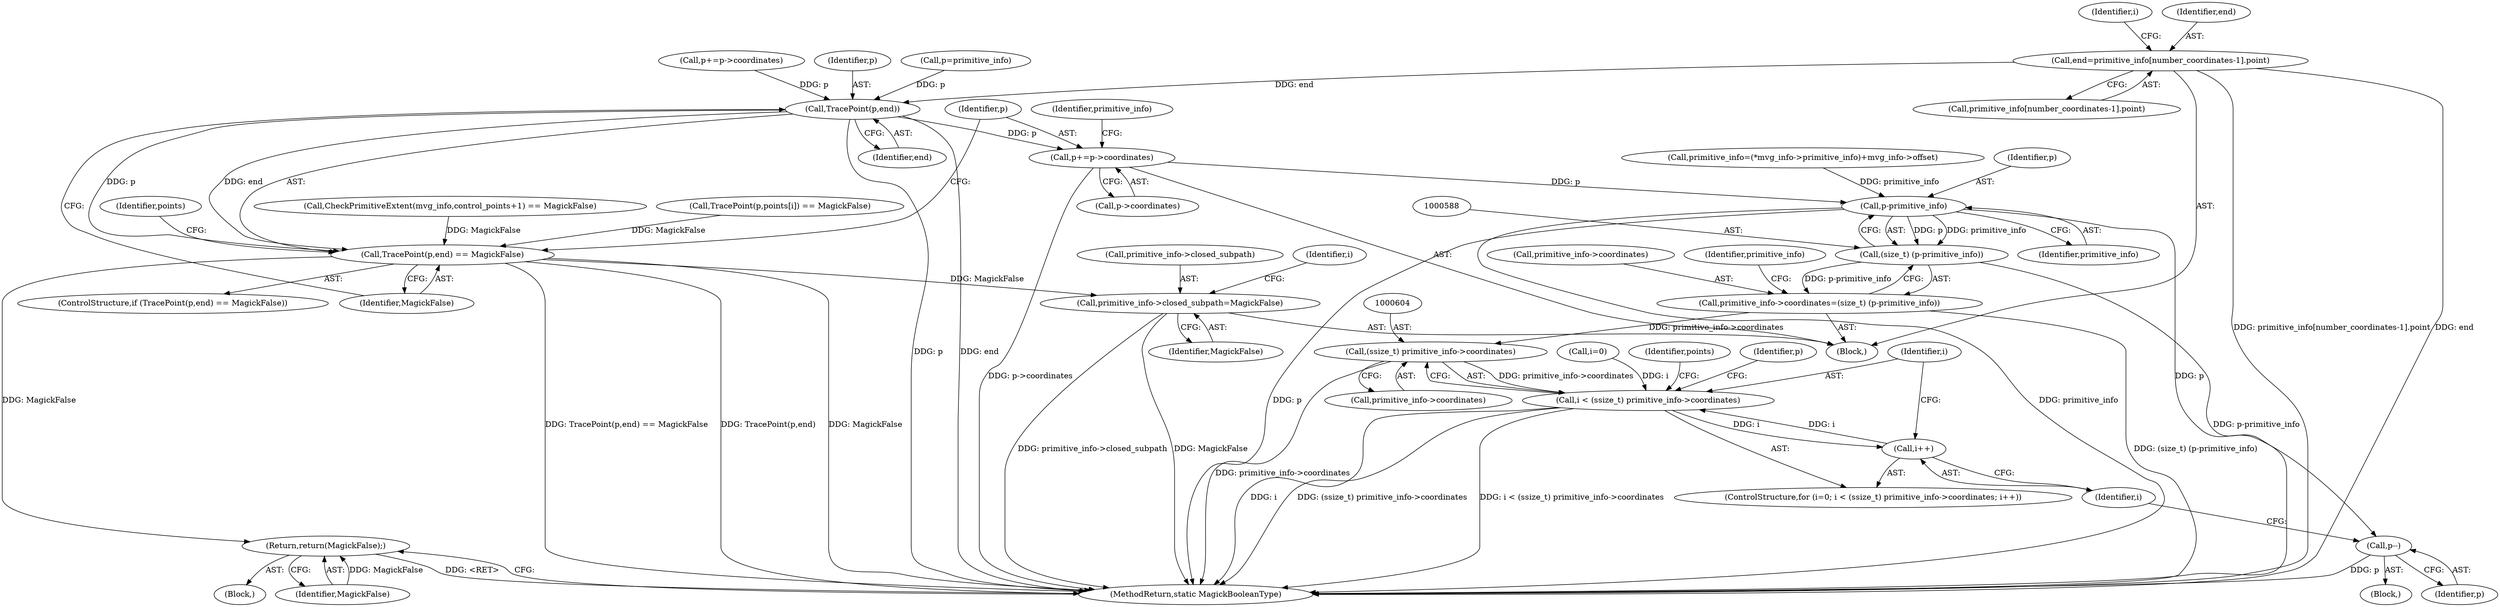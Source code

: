 digraph "0_ImageMagick_ecf7c6b288e11e7e7f75387c5e9e93e423b98397@array" {
"1000381" [label="(Call,end=primitive_info[number_coordinates-1].point)"];
"1000559" [label="(Call,TracePoint(p,end))"];
"1000558" [label="(Call,TracePoint(p,end) == MagickFalse)"];
"1000576" [label="(Return,return(MagickFalse);)"];
"1000592" [label="(Call,primitive_info->closed_subpath=MagickFalse)"];
"1000578" [label="(Call,p+=p->coordinates)"];
"1000589" [label="(Call,p-primitive_info)"];
"1000587" [label="(Call,(size_t) (p-primitive_info))"];
"1000583" [label="(Call,primitive_info->coordinates=(size_t) (p-primitive_info))"];
"1000603" [label="(Call,(ssize_t) primitive_info->coordinates)"];
"1000601" [label="(Call,i < (ssize_t) primitive_info->coordinates)"];
"1000608" [label="(Call,i++)"];
"1000618" [label="(Call,p--)"];
"1000598" [label="(Call,i=0)"];
"1000559" [label="(Call,TracePoint(p,end))"];
"1000514" [label="(Call,p=primitive_info)"];
"1000349" [label="(Call,CheckPrimitiveExtent(mvg_info,control_points+1) == MagickFalse)"];
"1000589" [label="(Call,p-primitive_info)"];
"1000618" [label="(Call,p--)"];
"1000605" [label="(Call,primitive_info->coordinates)"];
"1000558" [label="(Call,TracePoint(p,end) == MagickFalse)"];
"1000610" [label="(Block,)"];
"1000619" [label="(Identifier,p)"];
"1000552" [label="(Call,p+=p->coordinates)"];
"1000609" [label="(Identifier,i)"];
"1000530" [label="(Call,TracePoint(p,points[i]) == MagickFalse)"];
"1000585" [label="(Identifier,primitive_info)"];
"1000563" [label="(Block,)"];
"1000602" [label="(Identifier,i)"];
"1000591" [label="(Identifier,primitive_info)"];
"1000392" [label="(Identifier,i)"];
"1000597" [label="(ControlStructure,for (i=0; i < (ssize_t) primitive_info->coordinates; i++))"];
"1000382" [label="(Identifier,end)"];
"1000577" [label="(Identifier,MagickFalse)"];
"1000603" [label="(Call,(ssize_t) primitive_info->coordinates)"];
"1000371" [label="(Call,primitive_info=(*mvg_info->primitive_info)+mvg_info->offset)"];
"1000106" [label="(Block,)"];
"1000583" [label="(Call,primitive_info->coordinates=(size_t) (p-primitive_info))"];
"1000592" [label="(Call,primitive_info->closed_subpath=MagickFalse)"];
"1000590" [label="(Identifier,p)"];
"1000584" [label="(Call,primitive_info->coordinates)"];
"1000634" [label="(MethodReturn,static MagickBooleanType)"];
"1000560" [label="(Identifier,p)"];
"1000601" [label="(Call,i < (ssize_t) primitive_info->coordinates)"];
"1000561" [label="(Identifier,end)"];
"1000599" [label="(Identifier,i)"];
"1000608" [label="(Call,i++)"];
"1000576" [label="(Return,return(MagickFalse);)"];
"1000557" [label="(ControlStructure,if (TracePoint(p,end) == MagickFalse))"];
"1000580" [label="(Call,p->coordinates)"];
"1000578" [label="(Call,p+=p->coordinates)"];
"1000593" [label="(Call,primitive_info->closed_subpath)"];
"1000565" [label="(Identifier,points)"];
"1000594" [label="(Identifier,primitive_info)"];
"1000383" [label="(Call,primitive_info[number_coordinates-1].point)"];
"1000562" [label="(Identifier,MagickFalse)"];
"1000596" [label="(Identifier,MagickFalse)"];
"1000587" [label="(Call,(size_t) (p-primitive_info))"];
"1000621" [label="(Identifier,points)"];
"1000579" [label="(Identifier,p)"];
"1000381" [label="(Call,end=primitive_info[number_coordinates-1].point)"];
"1000613" [label="(Identifier,p)"];
"1000381" -> "1000106"  [label="AST: "];
"1000381" -> "1000383"  [label="CFG: "];
"1000382" -> "1000381"  [label="AST: "];
"1000383" -> "1000381"  [label="AST: "];
"1000392" -> "1000381"  [label="CFG: "];
"1000381" -> "1000634"  [label="DDG: primitive_info[number_coordinates-1].point"];
"1000381" -> "1000634"  [label="DDG: end"];
"1000381" -> "1000559"  [label="DDG: end"];
"1000559" -> "1000558"  [label="AST: "];
"1000559" -> "1000561"  [label="CFG: "];
"1000560" -> "1000559"  [label="AST: "];
"1000561" -> "1000559"  [label="AST: "];
"1000562" -> "1000559"  [label="CFG: "];
"1000559" -> "1000634"  [label="DDG: p"];
"1000559" -> "1000634"  [label="DDG: end"];
"1000559" -> "1000558"  [label="DDG: p"];
"1000559" -> "1000558"  [label="DDG: end"];
"1000552" -> "1000559"  [label="DDG: p"];
"1000514" -> "1000559"  [label="DDG: p"];
"1000559" -> "1000578"  [label="DDG: p"];
"1000558" -> "1000557"  [label="AST: "];
"1000558" -> "1000562"  [label="CFG: "];
"1000562" -> "1000558"  [label="AST: "];
"1000565" -> "1000558"  [label="CFG: "];
"1000579" -> "1000558"  [label="CFG: "];
"1000558" -> "1000634"  [label="DDG: MagickFalse"];
"1000558" -> "1000634"  [label="DDG: TracePoint(p,end) == MagickFalse"];
"1000558" -> "1000634"  [label="DDG: TracePoint(p,end)"];
"1000530" -> "1000558"  [label="DDG: MagickFalse"];
"1000349" -> "1000558"  [label="DDG: MagickFalse"];
"1000558" -> "1000576"  [label="DDG: MagickFalse"];
"1000558" -> "1000592"  [label="DDG: MagickFalse"];
"1000576" -> "1000563"  [label="AST: "];
"1000576" -> "1000577"  [label="CFG: "];
"1000577" -> "1000576"  [label="AST: "];
"1000634" -> "1000576"  [label="CFG: "];
"1000576" -> "1000634"  [label="DDG: <RET>"];
"1000577" -> "1000576"  [label="DDG: MagickFalse"];
"1000592" -> "1000106"  [label="AST: "];
"1000592" -> "1000596"  [label="CFG: "];
"1000593" -> "1000592"  [label="AST: "];
"1000596" -> "1000592"  [label="AST: "];
"1000599" -> "1000592"  [label="CFG: "];
"1000592" -> "1000634"  [label="DDG: MagickFalse"];
"1000592" -> "1000634"  [label="DDG: primitive_info->closed_subpath"];
"1000578" -> "1000106"  [label="AST: "];
"1000578" -> "1000580"  [label="CFG: "];
"1000579" -> "1000578"  [label="AST: "];
"1000580" -> "1000578"  [label="AST: "];
"1000585" -> "1000578"  [label="CFG: "];
"1000578" -> "1000634"  [label="DDG: p->coordinates"];
"1000578" -> "1000589"  [label="DDG: p"];
"1000589" -> "1000587"  [label="AST: "];
"1000589" -> "1000591"  [label="CFG: "];
"1000590" -> "1000589"  [label="AST: "];
"1000591" -> "1000589"  [label="AST: "];
"1000587" -> "1000589"  [label="CFG: "];
"1000589" -> "1000634"  [label="DDG: p"];
"1000589" -> "1000634"  [label="DDG: primitive_info"];
"1000589" -> "1000587"  [label="DDG: p"];
"1000589" -> "1000587"  [label="DDG: primitive_info"];
"1000371" -> "1000589"  [label="DDG: primitive_info"];
"1000589" -> "1000618"  [label="DDG: p"];
"1000587" -> "1000583"  [label="AST: "];
"1000588" -> "1000587"  [label="AST: "];
"1000583" -> "1000587"  [label="CFG: "];
"1000587" -> "1000634"  [label="DDG: p-primitive_info"];
"1000587" -> "1000583"  [label="DDG: p-primitive_info"];
"1000583" -> "1000106"  [label="AST: "];
"1000584" -> "1000583"  [label="AST: "];
"1000594" -> "1000583"  [label="CFG: "];
"1000583" -> "1000634"  [label="DDG: (size_t) (p-primitive_info)"];
"1000583" -> "1000603"  [label="DDG: primitive_info->coordinates"];
"1000603" -> "1000601"  [label="AST: "];
"1000603" -> "1000605"  [label="CFG: "];
"1000604" -> "1000603"  [label="AST: "];
"1000605" -> "1000603"  [label="AST: "];
"1000601" -> "1000603"  [label="CFG: "];
"1000603" -> "1000634"  [label="DDG: primitive_info->coordinates"];
"1000603" -> "1000601"  [label="DDG: primitive_info->coordinates"];
"1000601" -> "1000597"  [label="AST: "];
"1000602" -> "1000601"  [label="AST: "];
"1000613" -> "1000601"  [label="CFG: "];
"1000621" -> "1000601"  [label="CFG: "];
"1000601" -> "1000634"  [label="DDG: i"];
"1000601" -> "1000634"  [label="DDG: (ssize_t) primitive_info->coordinates"];
"1000601" -> "1000634"  [label="DDG: i < (ssize_t) primitive_info->coordinates"];
"1000598" -> "1000601"  [label="DDG: i"];
"1000608" -> "1000601"  [label="DDG: i"];
"1000601" -> "1000608"  [label="DDG: i"];
"1000608" -> "1000597"  [label="AST: "];
"1000608" -> "1000609"  [label="CFG: "];
"1000609" -> "1000608"  [label="AST: "];
"1000602" -> "1000608"  [label="CFG: "];
"1000618" -> "1000610"  [label="AST: "];
"1000618" -> "1000619"  [label="CFG: "];
"1000619" -> "1000618"  [label="AST: "];
"1000609" -> "1000618"  [label="CFG: "];
"1000618" -> "1000634"  [label="DDG: p"];
}

